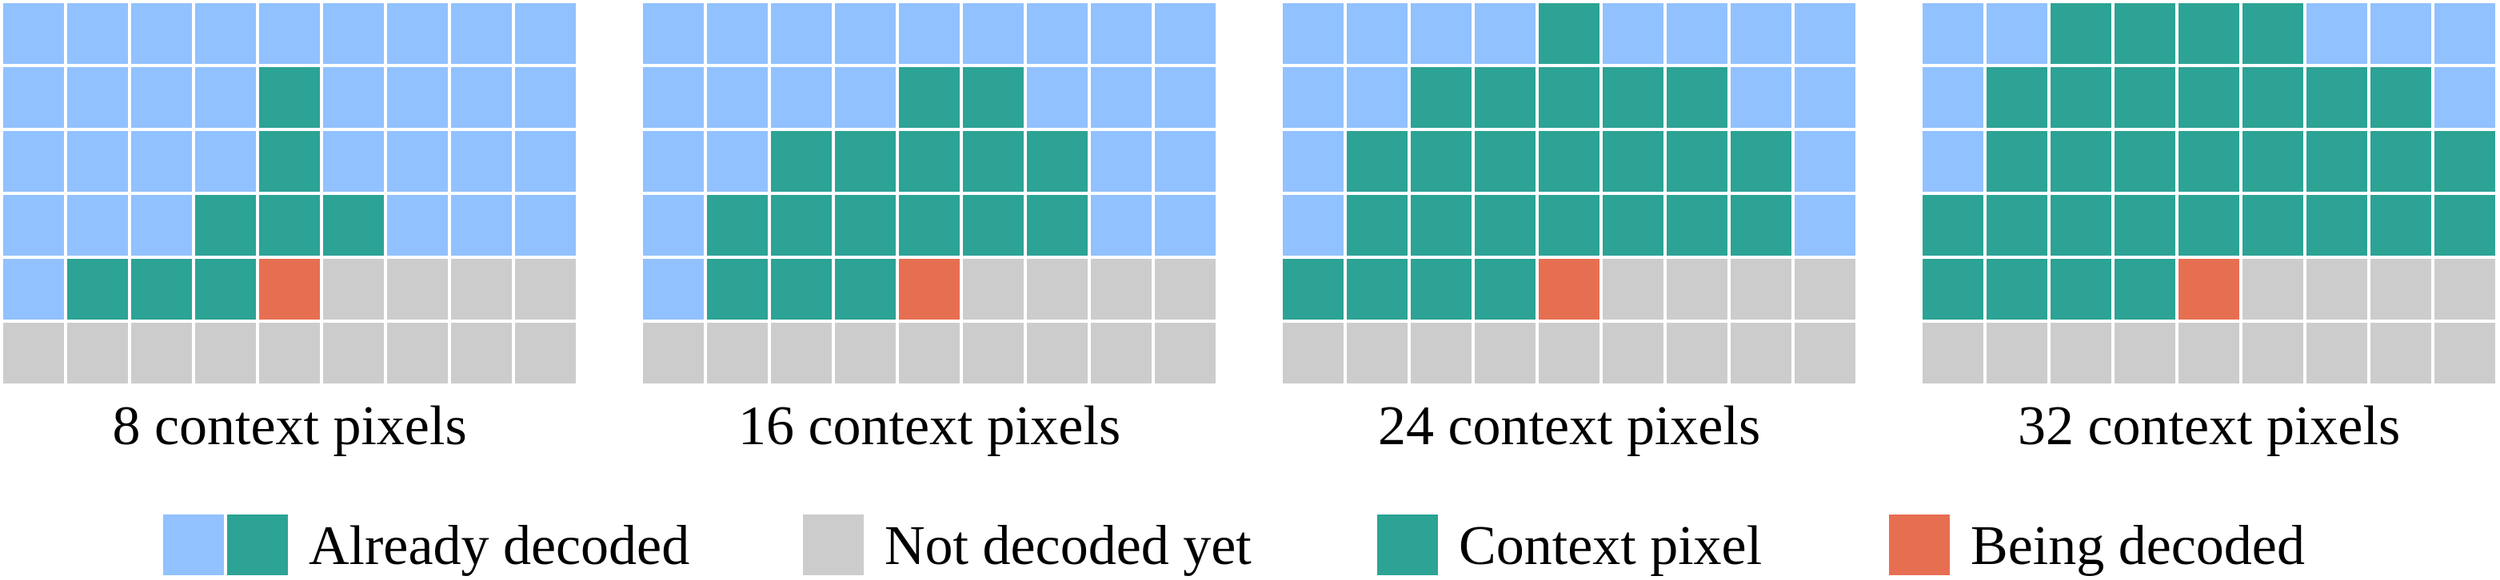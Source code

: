 <mxfile version="23.1.7" type="device">
  <diagram name="Page-1" id="UEZZuyesuc4-tGxujjOX">
    <mxGraphModel dx="1026" dy="686" grid="1" gridSize="10" guides="1" tooltips="1" connect="1" arrows="1" fold="1" page="1" pageScale="1" pageWidth="827" pageHeight="1169" math="1" shadow="0">
      <root>
        <mxCell id="0" />
        <mxCell id="1" parent="0" />
        <mxCell id="WittVWpWR6wsNWBmQSTq-1" value="" style="rounded=0;whiteSpace=wrap;html=1;fillColor=#91C1FF;strokeColor=#FFFFFF;strokeWidth=2;" parent="1" vertex="1">
          <mxGeometry x="360" y="280" width="40" height="40" as="geometry" />
        </mxCell>
        <mxCell id="WittVWpWR6wsNWBmQSTq-3" value="" style="rounded=0;whiteSpace=wrap;html=1;fillColor=#91C1FF;strokeColor=#FFFFFF;strokeWidth=2;" parent="1" vertex="1">
          <mxGeometry x="400" y="280" width="40" height="40" as="geometry" />
        </mxCell>
        <mxCell id="WittVWpWR6wsNWBmQSTq-4" value="" style="rounded=0;whiteSpace=wrap;html=1;fillColor=#91C1FF;strokeColor=#FFFFFF;strokeWidth=2;" parent="1" vertex="1">
          <mxGeometry x="440" y="280" width="40" height="40" as="geometry" />
        </mxCell>
        <mxCell id="WittVWpWR6wsNWBmQSTq-5" value="" style="rounded=0;whiteSpace=wrap;html=1;fillColor=#91C1FF;strokeColor=#FFFFFF;strokeWidth=2;" parent="1" vertex="1">
          <mxGeometry x="480" y="280" width="40" height="40" as="geometry" />
        </mxCell>
        <mxCell id="WittVWpWR6wsNWBmQSTq-6" value="" style="rounded=0;whiteSpace=wrap;html=1;fillColor=#91C1FF;strokeColor=#FFFFFF;strokeWidth=2;" parent="1" vertex="1">
          <mxGeometry x="520" y="280" width="40" height="40" as="geometry" />
        </mxCell>
        <mxCell id="WittVWpWR6wsNWBmQSTq-7" value="" style="rounded=0;whiteSpace=wrap;html=1;fillColor=#91C1FF;strokeColor=#FFFFFF;strokeWidth=2;" parent="1" vertex="1">
          <mxGeometry x="560" y="280" width="40" height="40" as="geometry" />
        </mxCell>
        <mxCell id="WittVWpWR6wsNWBmQSTq-8" value="" style="rounded=0;whiteSpace=wrap;html=1;fillColor=#91C1FF;strokeColor=#FFFFFF;strokeWidth=2;" parent="1" vertex="1">
          <mxGeometry x="600" y="280" width="40" height="40" as="geometry" />
        </mxCell>
        <mxCell id="WittVWpWR6wsNWBmQSTq-9" value="" style="rounded=0;whiteSpace=wrap;html=1;fillColor=#91C1FF;strokeColor=#FFFFFF;strokeWidth=2;" parent="1" vertex="1">
          <mxGeometry x="640" y="280" width="40" height="40" as="geometry" />
        </mxCell>
        <mxCell id="WittVWpWR6wsNWBmQSTq-10" value="" style="rounded=0;whiteSpace=wrap;html=1;fillColor=#91C1FF;strokeColor=#FFFFFF;strokeWidth=2;" parent="1" vertex="1">
          <mxGeometry x="680" y="280" width="40" height="40" as="geometry" />
        </mxCell>
        <mxCell id="WittVWpWR6wsNWBmQSTq-11" value="" style="rounded=0;whiteSpace=wrap;html=1;fillColor=#91C1FF;strokeColor=#FFFFFF;strokeWidth=2;" parent="1" vertex="1">
          <mxGeometry x="360" y="320" width="40" height="40" as="geometry" />
        </mxCell>
        <mxCell id="WittVWpWR6wsNWBmQSTq-12" value="" style="rounded=0;whiteSpace=wrap;html=1;fillColor=#91C1FF;strokeColor=#FFFFFF;strokeWidth=2;" parent="1" vertex="1">
          <mxGeometry x="400" y="320" width="40" height="40" as="geometry" />
        </mxCell>
        <mxCell id="WittVWpWR6wsNWBmQSTq-13" value="" style="rounded=0;whiteSpace=wrap;html=1;fillColor=#91C1FF;strokeColor=#FFFFFF;strokeWidth=2;" parent="1" vertex="1">
          <mxGeometry x="440" y="320" width="40" height="40" as="geometry" />
        </mxCell>
        <mxCell id="WittVWpWR6wsNWBmQSTq-14" value="" style="rounded=0;whiteSpace=wrap;html=1;fillColor=#91C1FF;strokeColor=#FFFFFF;strokeWidth=2;" parent="1" vertex="1">
          <mxGeometry x="480" y="320" width="40" height="40" as="geometry" />
        </mxCell>
        <mxCell id="WittVWpWR6wsNWBmQSTq-15" value="" style="rounded=0;whiteSpace=wrap;html=1;fillColor=#2CA395;strokeColor=#FFFFFF;strokeWidth=2;" parent="1" vertex="1">
          <mxGeometry x="520" y="320" width="40" height="40" as="geometry" />
        </mxCell>
        <mxCell id="WittVWpWR6wsNWBmQSTq-16" value="" style="rounded=0;whiteSpace=wrap;html=1;fillColor=#91C1FF;strokeColor=#FFFFFF;strokeWidth=2;" parent="1" vertex="1">
          <mxGeometry x="560" y="320" width="40" height="40" as="geometry" />
        </mxCell>
        <mxCell id="WittVWpWR6wsNWBmQSTq-17" value="" style="rounded=0;whiteSpace=wrap;html=1;fillColor=#91C1FF;strokeColor=#FFFFFF;strokeWidth=2;" parent="1" vertex="1">
          <mxGeometry x="600" y="320" width="40" height="40" as="geometry" />
        </mxCell>
        <mxCell id="WittVWpWR6wsNWBmQSTq-18" value="" style="rounded=0;whiteSpace=wrap;html=1;fillColor=#91C1FF;strokeColor=#FFFFFF;strokeWidth=2;" parent="1" vertex="1">
          <mxGeometry x="640" y="320" width="40" height="40" as="geometry" />
        </mxCell>
        <mxCell id="WittVWpWR6wsNWBmQSTq-19" value="" style="rounded=0;whiteSpace=wrap;html=1;fillColor=#91C1FF;strokeColor=#FFFFFF;strokeWidth=2;" parent="1" vertex="1">
          <mxGeometry x="680" y="320" width="40" height="40" as="geometry" />
        </mxCell>
        <mxCell id="WittVWpWR6wsNWBmQSTq-20" value="" style="rounded=0;whiteSpace=wrap;html=1;fillColor=#91C1FF;strokeColor=#FFFFFF;strokeWidth=2;" parent="1" vertex="1">
          <mxGeometry x="360" y="360" width="40" height="40" as="geometry" />
        </mxCell>
        <mxCell id="WittVWpWR6wsNWBmQSTq-21" value="" style="rounded=0;whiteSpace=wrap;html=1;fillColor=#91C1FF;strokeColor=#FFFFFF;strokeWidth=2;" parent="1" vertex="1">
          <mxGeometry x="400" y="360" width="40" height="40" as="geometry" />
        </mxCell>
        <mxCell id="WittVWpWR6wsNWBmQSTq-22" value="" style="rounded=0;whiteSpace=wrap;html=1;fillColor=#91C1FF;strokeColor=#FFFFFF;strokeWidth=2;" parent="1" vertex="1">
          <mxGeometry x="440" y="360" width="40" height="40" as="geometry" />
        </mxCell>
        <mxCell id="WittVWpWR6wsNWBmQSTq-23" value="" style="rounded=0;whiteSpace=wrap;html=1;fillColor=#91C1FF;strokeColor=#FFFFFF;strokeWidth=2;" parent="1" vertex="1">
          <mxGeometry x="480" y="360" width="40" height="40" as="geometry" />
        </mxCell>
        <mxCell id="WittVWpWR6wsNWBmQSTq-24" value="" style="rounded=0;whiteSpace=wrap;html=1;fillColor=#2CA395;strokeColor=#FFFFFF;strokeWidth=2;" parent="1" vertex="1">
          <mxGeometry x="520" y="360" width="40" height="40" as="geometry" />
        </mxCell>
        <mxCell id="WittVWpWR6wsNWBmQSTq-25" value="" style="rounded=0;whiteSpace=wrap;html=1;fillColor=#91C1FF;strokeColor=#FFFFFF;strokeWidth=2;" parent="1" vertex="1">
          <mxGeometry x="560" y="360" width="40" height="40" as="geometry" />
        </mxCell>
        <mxCell id="WittVWpWR6wsNWBmQSTq-26" value="" style="rounded=0;whiteSpace=wrap;html=1;fillColor=#91C1FF;strokeColor=#FFFFFF;strokeWidth=2;" parent="1" vertex="1">
          <mxGeometry x="600" y="360" width="40" height="40" as="geometry" />
        </mxCell>
        <mxCell id="WittVWpWR6wsNWBmQSTq-27" value="" style="rounded=0;whiteSpace=wrap;html=1;fillColor=#91C1FF;strokeColor=#FFFFFF;strokeWidth=2;" parent="1" vertex="1">
          <mxGeometry x="640" y="360" width="40" height="40" as="geometry" />
        </mxCell>
        <mxCell id="WittVWpWR6wsNWBmQSTq-28" value="" style="rounded=0;whiteSpace=wrap;html=1;fillColor=#91C1FF;strokeColor=#FFFFFF;strokeWidth=2;" parent="1" vertex="1">
          <mxGeometry x="680" y="360" width="40" height="40" as="geometry" />
        </mxCell>
        <mxCell id="WittVWpWR6wsNWBmQSTq-29" value="" style="rounded=0;whiteSpace=wrap;html=1;fillColor=#91C1FF;strokeColor=#FFFFFF;strokeWidth=2;" parent="1" vertex="1">
          <mxGeometry x="360" y="400" width="40" height="40" as="geometry" />
        </mxCell>
        <mxCell id="WittVWpWR6wsNWBmQSTq-30" value="" style="rounded=0;whiteSpace=wrap;html=1;fillColor=#91C1FF;strokeColor=#FFFFFF;strokeWidth=2;" parent="1" vertex="1">
          <mxGeometry x="400" y="400" width="40" height="40" as="geometry" />
        </mxCell>
        <mxCell id="WittVWpWR6wsNWBmQSTq-31" value="" style="rounded=0;whiteSpace=wrap;html=1;fillColor=#91C1FF;strokeColor=#FFFFFF;strokeWidth=2;" parent="1" vertex="1">
          <mxGeometry x="440" y="400" width="40" height="40" as="geometry" />
        </mxCell>
        <mxCell id="WittVWpWR6wsNWBmQSTq-32" value="" style="rounded=0;whiteSpace=wrap;html=1;fillColor=#2CA395;strokeColor=#FFFFFF;strokeWidth=2;" parent="1" vertex="1">
          <mxGeometry x="480" y="400" width="40" height="40" as="geometry" />
        </mxCell>
        <mxCell id="WittVWpWR6wsNWBmQSTq-33" value="" style="rounded=0;whiteSpace=wrap;html=1;fillColor=#2CA395;strokeColor=#FFFFFF;strokeWidth=2;" parent="1" vertex="1">
          <mxGeometry x="520" y="400" width="40" height="40" as="geometry" />
        </mxCell>
        <mxCell id="WittVWpWR6wsNWBmQSTq-34" value="" style="rounded=0;whiteSpace=wrap;html=1;fillColor=#2CA395;strokeColor=#FFFFFF;strokeWidth=2;" parent="1" vertex="1">
          <mxGeometry x="560" y="400" width="40" height="40" as="geometry" />
        </mxCell>
        <mxCell id="WittVWpWR6wsNWBmQSTq-35" value="" style="rounded=0;whiteSpace=wrap;html=1;fillColor=#91C1FF;strokeColor=#FFFFFF;strokeWidth=2;" parent="1" vertex="1">
          <mxGeometry x="600" y="400" width="40" height="40" as="geometry" />
        </mxCell>
        <mxCell id="WittVWpWR6wsNWBmQSTq-36" value="" style="rounded=0;whiteSpace=wrap;html=1;fillColor=#91C1FF;strokeColor=#FFFFFF;strokeWidth=2;" parent="1" vertex="1">
          <mxGeometry x="640" y="400" width="40" height="40" as="geometry" />
        </mxCell>
        <mxCell id="WittVWpWR6wsNWBmQSTq-37" value="" style="rounded=0;whiteSpace=wrap;html=1;fillColor=#91C1FF;strokeColor=#FFFFFF;strokeWidth=2;" parent="1" vertex="1">
          <mxGeometry x="680" y="400" width="40" height="40" as="geometry" />
        </mxCell>
        <mxCell id="WittVWpWR6wsNWBmQSTq-38" value="" style="rounded=0;whiteSpace=wrap;html=1;fillColor=#91C1FF;strokeColor=#FFFFFF;strokeWidth=2;" parent="1" vertex="1">
          <mxGeometry x="360" y="440" width="40" height="40" as="geometry" />
        </mxCell>
        <mxCell id="WittVWpWR6wsNWBmQSTq-39" value="" style="rounded=0;whiteSpace=wrap;html=1;fillColor=#2CA395;strokeColor=#FFFFFF;strokeWidth=2;" parent="1" vertex="1">
          <mxGeometry x="400" y="440" width="40" height="40" as="geometry" />
        </mxCell>
        <mxCell id="WittVWpWR6wsNWBmQSTq-40" value="" style="rounded=0;whiteSpace=wrap;html=1;fillColor=#2CA395;strokeColor=#FFFFFF;strokeWidth=2;" parent="1" vertex="1">
          <mxGeometry x="440" y="440" width="40" height="40" as="geometry" />
        </mxCell>
        <mxCell id="WittVWpWR6wsNWBmQSTq-41" value="" style="rounded=0;whiteSpace=wrap;html=1;fillColor=#2CA395;strokeColor=#FFFFFF;strokeWidth=2;" parent="1" vertex="1">
          <mxGeometry x="480" y="440" width="40" height="40" as="geometry" />
        </mxCell>
        <mxCell id="WittVWpWR6wsNWBmQSTq-42" value="" style="rounded=0;whiteSpace=wrap;html=1;fillColor=#E76F51;strokeColor=#FFFFFF;strokeWidth=2;" parent="1" vertex="1">
          <mxGeometry x="520" y="440" width="40" height="40" as="geometry" />
        </mxCell>
        <mxCell id="WittVWpWR6wsNWBmQSTq-43" value="" style="rounded=0;whiteSpace=wrap;html=1;fillColor=#CCCCCC;strokeColor=#FFFFFF;strokeWidth=2;" parent="1" vertex="1">
          <mxGeometry x="560" y="440" width="40" height="40" as="geometry" />
        </mxCell>
        <mxCell id="WittVWpWR6wsNWBmQSTq-44" value="" style="rounded=0;whiteSpace=wrap;html=1;fillColor=#CCCCCC;strokeColor=#FFFFFF;strokeWidth=2;" parent="1" vertex="1">
          <mxGeometry x="600" y="440" width="40" height="40" as="geometry" />
        </mxCell>
        <mxCell id="WittVWpWR6wsNWBmQSTq-45" value="" style="rounded=0;whiteSpace=wrap;html=1;fillColor=#CCCCCC;strokeColor=#FFFFFF;strokeWidth=2;" parent="1" vertex="1">
          <mxGeometry x="640" y="440" width="40" height="40" as="geometry" />
        </mxCell>
        <mxCell id="WittVWpWR6wsNWBmQSTq-46" value="" style="rounded=0;whiteSpace=wrap;html=1;fillColor=#CCCCCC;strokeColor=#FFFFFF;strokeWidth=2;" parent="1" vertex="1">
          <mxGeometry x="680" y="440" width="40" height="40" as="geometry" />
        </mxCell>
        <mxCell id="WittVWpWR6wsNWBmQSTq-47" value="" style="rounded=0;whiteSpace=wrap;html=1;fillColor=#CCCCCC;strokeColor=#FFFFFF;strokeWidth=2;" parent="1" vertex="1">
          <mxGeometry x="360" y="480" width="40" height="40" as="geometry" />
        </mxCell>
        <mxCell id="WittVWpWR6wsNWBmQSTq-48" value="" style="rounded=0;whiteSpace=wrap;html=1;fillColor=#CCCCCC;strokeColor=#FFFFFF;strokeWidth=2;" parent="1" vertex="1">
          <mxGeometry x="400" y="480" width="40" height="40" as="geometry" />
        </mxCell>
        <mxCell id="WittVWpWR6wsNWBmQSTq-49" value="" style="rounded=0;whiteSpace=wrap;html=1;fillColor=#CCCCCC;strokeColor=#FFFFFF;strokeWidth=2;" parent="1" vertex="1">
          <mxGeometry x="440" y="480" width="40" height="40" as="geometry" />
        </mxCell>
        <mxCell id="WittVWpWR6wsNWBmQSTq-50" value="" style="rounded=0;whiteSpace=wrap;html=1;fillColor=#CCCCCC;strokeColor=#FFFFFF;strokeWidth=2;" parent="1" vertex="1">
          <mxGeometry x="480" y="480" width="40" height="40" as="geometry" />
        </mxCell>
        <mxCell id="WittVWpWR6wsNWBmQSTq-51" value="" style="rounded=0;whiteSpace=wrap;html=1;fillColor=#CCCCCC;strokeColor=#FFFFFF;strokeWidth=2;" parent="1" vertex="1">
          <mxGeometry x="520" y="480" width="40" height="40" as="geometry" />
        </mxCell>
        <mxCell id="WittVWpWR6wsNWBmQSTq-52" value="" style="rounded=0;whiteSpace=wrap;html=1;fillColor=#CCCCCC;strokeColor=#FFFFFF;strokeWidth=2;" parent="1" vertex="1">
          <mxGeometry x="560" y="480" width="40" height="40" as="geometry" />
        </mxCell>
        <mxCell id="WittVWpWR6wsNWBmQSTq-53" value="" style="rounded=0;whiteSpace=wrap;html=1;fillColor=#CCCCCC;strokeColor=#FFFFFF;strokeWidth=2;" parent="1" vertex="1">
          <mxGeometry x="600" y="480" width="40" height="40" as="geometry" />
        </mxCell>
        <mxCell id="WittVWpWR6wsNWBmQSTq-54" value="" style="rounded=0;whiteSpace=wrap;html=1;fillColor=#CCCCCC;strokeColor=#FFFFFF;strokeWidth=2;" parent="1" vertex="1">
          <mxGeometry x="640" y="480" width="40" height="40" as="geometry" />
        </mxCell>
        <mxCell id="WittVWpWR6wsNWBmQSTq-55" value="" style="rounded=0;whiteSpace=wrap;html=1;fillColor=#CCCCCC;strokeColor=#FFFFFF;strokeWidth=2;" parent="1" vertex="1">
          <mxGeometry x="680" y="480" width="40" height="40" as="geometry" />
        </mxCell>
        <mxCell id="WittVWpWR6wsNWBmQSTq-83" value="" style="rounded=0;whiteSpace=wrap;html=1;fillColor=#91C1FF;strokeColor=#FFFFFF;strokeWidth=2;" parent="1" vertex="1">
          <mxGeometry x="760" y="280" width="40" height="40" as="geometry" />
        </mxCell>
        <mxCell id="WittVWpWR6wsNWBmQSTq-84" value="" style="rounded=0;whiteSpace=wrap;html=1;fillColor=#91C1FF;strokeColor=#FFFFFF;strokeWidth=2;" parent="1" vertex="1">
          <mxGeometry x="800" y="280" width="40" height="40" as="geometry" />
        </mxCell>
        <mxCell id="WittVWpWR6wsNWBmQSTq-85" value="" style="rounded=0;whiteSpace=wrap;html=1;fillColor=#91C1FF;strokeColor=#FFFFFF;strokeWidth=2;" parent="1" vertex="1">
          <mxGeometry x="840" y="280" width="40" height="40" as="geometry" />
        </mxCell>
        <mxCell id="WittVWpWR6wsNWBmQSTq-86" value="" style="rounded=0;whiteSpace=wrap;html=1;fillColor=#91C1FF;strokeColor=#FFFFFF;strokeWidth=2;" parent="1" vertex="1">
          <mxGeometry x="880" y="280" width="40" height="40" as="geometry" />
        </mxCell>
        <mxCell id="WittVWpWR6wsNWBmQSTq-87" value="" style="rounded=0;whiteSpace=wrap;html=1;fillColor=#91C1FF;strokeColor=#FFFFFF;strokeWidth=2;" parent="1" vertex="1">
          <mxGeometry x="920" y="280" width="40" height="40" as="geometry" />
        </mxCell>
        <mxCell id="WittVWpWR6wsNWBmQSTq-88" value="" style="rounded=0;whiteSpace=wrap;html=1;fillColor=#91C1FF;strokeColor=#FFFFFF;strokeWidth=2;" parent="1" vertex="1">
          <mxGeometry x="960" y="280" width="40" height="40" as="geometry" />
        </mxCell>
        <mxCell id="WittVWpWR6wsNWBmQSTq-89" value="" style="rounded=0;whiteSpace=wrap;html=1;fillColor=#91C1FF;strokeColor=#FFFFFF;strokeWidth=2;" parent="1" vertex="1">
          <mxGeometry x="1000" y="280" width="40" height="40" as="geometry" />
        </mxCell>
        <mxCell id="WittVWpWR6wsNWBmQSTq-90" value="" style="rounded=0;whiteSpace=wrap;html=1;fillColor=#91C1FF;strokeColor=#FFFFFF;strokeWidth=2;" parent="1" vertex="1">
          <mxGeometry x="1040" y="280" width="40" height="40" as="geometry" />
        </mxCell>
        <mxCell id="WittVWpWR6wsNWBmQSTq-91" value="" style="rounded=0;whiteSpace=wrap;html=1;fillColor=#91C1FF;strokeColor=#FFFFFF;strokeWidth=2;" parent="1" vertex="1">
          <mxGeometry x="1080" y="280" width="40" height="40" as="geometry" />
        </mxCell>
        <mxCell id="WittVWpWR6wsNWBmQSTq-92" value="" style="rounded=0;whiteSpace=wrap;html=1;fillColor=#91C1FF;strokeColor=#FFFFFF;strokeWidth=2;" parent="1" vertex="1">
          <mxGeometry x="760" y="320" width="40" height="40" as="geometry" />
        </mxCell>
        <mxCell id="WittVWpWR6wsNWBmQSTq-93" value="" style="rounded=0;whiteSpace=wrap;html=1;fillColor=#91C1FF;strokeColor=#FFFFFF;strokeWidth=2;" parent="1" vertex="1">
          <mxGeometry x="800" y="320" width="40" height="40" as="geometry" />
        </mxCell>
        <mxCell id="WittVWpWR6wsNWBmQSTq-94" value="" style="rounded=0;whiteSpace=wrap;html=1;fillColor=#91C1FF;strokeColor=#FFFFFF;strokeWidth=2;" parent="1" vertex="1">
          <mxGeometry x="840" y="320" width="40" height="40" as="geometry" />
        </mxCell>
        <mxCell id="WittVWpWR6wsNWBmQSTq-95" value="" style="rounded=0;whiteSpace=wrap;html=1;fillColor=#91C1FF;strokeColor=#FFFFFF;strokeWidth=2;" parent="1" vertex="1">
          <mxGeometry x="880" y="320" width="40" height="40" as="geometry" />
        </mxCell>
        <mxCell id="WittVWpWR6wsNWBmQSTq-96" value="" style="rounded=0;whiteSpace=wrap;html=1;fillColor=#2CA395;strokeColor=#FFFFFF;strokeWidth=2;" parent="1" vertex="1">
          <mxGeometry x="920" y="320" width="40" height="40" as="geometry" />
        </mxCell>
        <mxCell id="WittVWpWR6wsNWBmQSTq-97" value="" style="rounded=0;whiteSpace=wrap;html=1;fillColor=#2CA395;strokeColor=#FFFFFF;strokeWidth=2;" parent="1" vertex="1">
          <mxGeometry x="960" y="320" width="40" height="40" as="geometry" />
        </mxCell>
        <mxCell id="WittVWpWR6wsNWBmQSTq-98" value="" style="rounded=0;whiteSpace=wrap;html=1;fillColor=#91C1FF;strokeColor=#FFFFFF;strokeWidth=2;" parent="1" vertex="1">
          <mxGeometry x="1000" y="320" width="40" height="40" as="geometry" />
        </mxCell>
        <mxCell id="WittVWpWR6wsNWBmQSTq-99" value="" style="rounded=0;whiteSpace=wrap;html=1;fillColor=#91C1FF;strokeColor=#FFFFFF;strokeWidth=2;" parent="1" vertex="1">
          <mxGeometry x="1040" y="320" width="40" height="40" as="geometry" />
        </mxCell>
        <mxCell id="WittVWpWR6wsNWBmQSTq-100" value="" style="rounded=0;whiteSpace=wrap;html=1;fillColor=#91C1FF;strokeColor=#FFFFFF;strokeWidth=2;" parent="1" vertex="1">
          <mxGeometry x="1080" y="320" width="40" height="40" as="geometry" />
        </mxCell>
        <mxCell id="WittVWpWR6wsNWBmQSTq-101" value="" style="rounded=0;whiteSpace=wrap;html=1;fillColor=#91C1FF;strokeColor=#FFFFFF;strokeWidth=2;" parent="1" vertex="1">
          <mxGeometry x="760" y="360" width="40" height="40" as="geometry" />
        </mxCell>
        <mxCell id="WittVWpWR6wsNWBmQSTq-102" value="" style="rounded=0;whiteSpace=wrap;html=1;fillColor=#91C1FF;strokeColor=#FFFFFF;strokeWidth=2;" parent="1" vertex="1">
          <mxGeometry x="800" y="360" width="40" height="40" as="geometry" />
        </mxCell>
        <mxCell id="WittVWpWR6wsNWBmQSTq-103" value="" style="rounded=0;whiteSpace=wrap;html=1;fillColor=#2CA395;strokeColor=#FFFFFF;strokeWidth=2;" parent="1" vertex="1">
          <mxGeometry x="840" y="360" width="40" height="40" as="geometry" />
        </mxCell>
        <mxCell id="WittVWpWR6wsNWBmQSTq-104" value="" style="rounded=0;whiteSpace=wrap;html=1;fillColor=#2CA395;strokeColor=#FFFFFF;strokeWidth=2;" parent="1" vertex="1">
          <mxGeometry x="880" y="360" width="40" height="40" as="geometry" />
        </mxCell>
        <mxCell id="WittVWpWR6wsNWBmQSTq-105" value="" style="rounded=0;whiteSpace=wrap;html=1;fillColor=#2CA395;strokeColor=#FFFFFF;strokeWidth=2;" parent="1" vertex="1">
          <mxGeometry x="920" y="360" width="40" height="40" as="geometry" />
        </mxCell>
        <mxCell id="WittVWpWR6wsNWBmQSTq-106" value="" style="rounded=0;whiteSpace=wrap;html=1;fillColor=#2CA395;strokeColor=#FFFFFF;strokeWidth=2;" parent="1" vertex="1">
          <mxGeometry x="960" y="360" width="40" height="40" as="geometry" />
        </mxCell>
        <mxCell id="WittVWpWR6wsNWBmQSTq-107" value="" style="rounded=0;whiteSpace=wrap;html=1;fillColor=#2CA395;strokeColor=#FFFFFF;strokeWidth=2;" parent="1" vertex="1">
          <mxGeometry x="1000" y="360" width="40" height="40" as="geometry" />
        </mxCell>
        <mxCell id="WittVWpWR6wsNWBmQSTq-108" value="" style="rounded=0;whiteSpace=wrap;html=1;fillColor=#91C1FF;strokeColor=#FFFFFF;strokeWidth=2;" parent="1" vertex="1">
          <mxGeometry x="1040" y="360" width="40" height="40" as="geometry" />
        </mxCell>
        <mxCell id="WittVWpWR6wsNWBmQSTq-109" value="" style="rounded=0;whiteSpace=wrap;html=1;fillColor=#91C1FF;strokeColor=#FFFFFF;strokeWidth=2;" parent="1" vertex="1">
          <mxGeometry x="1080" y="360" width="40" height="40" as="geometry" />
        </mxCell>
        <mxCell id="WittVWpWR6wsNWBmQSTq-110" value="" style="rounded=0;whiteSpace=wrap;html=1;fillColor=#91C1FF;strokeColor=#FFFFFF;strokeWidth=2;" parent="1" vertex="1">
          <mxGeometry x="760" y="400" width="40" height="40" as="geometry" />
        </mxCell>
        <mxCell id="WittVWpWR6wsNWBmQSTq-111" value="" style="rounded=0;whiteSpace=wrap;html=1;fillColor=#2CA395;strokeColor=#FFFFFF;strokeWidth=2;" parent="1" vertex="1">
          <mxGeometry x="800" y="400" width="40" height="40" as="geometry" />
        </mxCell>
        <mxCell id="WittVWpWR6wsNWBmQSTq-112" value="" style="rounded=0;whiteSpace=wrap;html=1;fillColor=#2CA395;strokeColor=#FFFFFF;strokeWidth=2;" parent="1" vertex="1">
          <mxGeometry x="840" y="400" width="40" height="40" as="geometry" />
        </mxCell>
        <mxCell id="WittVWpWR6wsNWBmQSTq-113" value="" style="rounded=0;whiteSpace=wrap;html=1;fillColor=#2CA395;strokeColor=#FFFFFF;strokeWidth=2;" parent="1" vertex="1">
          <mxGeometry x="880" y="400" width="40" height="40" as="geometry" />
        </mxCell>
        <mxCell id="WittVWpWR6wsNWBmQSTq-114" value="" style="rounded=0;whiteSpace=wrap;html=1;fillColor=#2CA395;strokeColor=#FFFFFF;strokeWidth=2;" parent="1" vertex="1">
          <mxGeometry x="920" y="400" width="40" height="40" as="geometry" />
        </mxCell>
        <mxCell id="WittVWpWR6wsNWBmQSTq-115" value="" style="rounded=0;whiteSpace=wrap;html=1;fillColor=#2CA395;strokeColor=#FFFFFF;strokeWidth=2;" parent="1" vertex="1">
          <mxGeometry x="960" y="400" width="40" height="40" as="geometry" />
        </mxCell>
        <mxCell id="WittVWpWR6wsNWBmQSTq-116" value="" style="rounded=0;whiteSpace=wrap;html=1;fillColor=#2CA395;strokeColor=#FFFFFF;strokeWidth=2;" parent="1" vertex="1">
          <mxGeometry x="1000" y="400" width="40" height="40" as="geometry" />
        </mxCell>
        <mxCell id="WittVWpWR6wsNWBmQSTq-117" value="" style="rounded=0;whiteSpace=wrap;html=1;fillColor=#91C1FF;strokeColor=#FFFFFF;strokeWidth=2;" parent="1" vertex="1">
          <mxGeometry x="1040" y="400" width="40" height="40" as="geometry" />
        </mxCell>
        <mxCell id="WittVWpWR6wsNWBmQSTq-118" value="" style="rounded=0;whiteSpace=wrap;html=1;fillColor=#91C1FF;strokeColor=#FFFFFF;strokeWidth=2;" parent="1" vertex="1">
          <mxGeometry x="1080" y="400" width="40" height="40" as="geometry" />
        </mxCell>
        <mxCell id="WittVWpWR6wsNWBmQSTq-119" value="" style="rounded=0;whiteSpace=wrap;html=1;fillColor=#91C1FF;strokeColor=#FFFFFF;strokeWidth=2;" parent="1" vertex="1">
          <mxGeometry x="760" y="440" width="40" height="40" as="geometry" />
        </mxCell>
        <mxCell id="WittVWpWR6wsNWBmQSTq-120" value="" style="rounded=0;whiteSpace=wrap;html=1;fillColor=#2CA395;strokeColor=#FFFFFF;strokeWidth=2;" parent="1" vertex="1">
          <mxGeometry x="800" y="440" width="40" height="40" as="geometry" />
        </mxCell>
        <mxCell id="WittVWpWR6wsNWBmQSTq-121" value="" style="rounded=0;whiteSpace=wrap;html=1;fillColor=#2CA395;strokeColor=#FFFFFF;strokeWidth=2;" parent="1" vertex="1">
          <mxGeometry x="840" y="440" width="40" height="40" as="geometry" />
        </mxCell>
        <mxCell id="WittVWpWR6wsNWBmQSTq-122" value="" style="rounded=0;whiteSpace=wrap;html=1;fillColor=#2CA395;strokeColor=#FFFFFF;strokeWidth=2;" parent="1" vertex="1">
          <mxGeometry x="880" y="440" width="40" height="40" as="geometry" />
        </mxCell>
        <mxCell id="WittVWpWR6wsNWBmQSTq-123" value="" style="rounded=0;whiteSpace=wrap;html=1;fillColor=#E76F51;strokeColor=#FFFFFF;strokeWidth=2;" parent="1" vertex="1">
          <mxGeometry x="920" y="440" width="40" height="40" as="geometry" />
        </mxCell>
        <mxCell id="WittVWpWR6wsNWBmQSTq-124" value="" style="rounded=0;whiteSpace=wrap;html=1;fillColor=#CCCCCC;strokeColor=#FFFFFF;strokeWidth=2;" parent="1" vertex="1">
          <mxGeometry x="960" y="440" width="40" height="40" as="geometry" />
        </mxCell>
        <mxCell id="WittVWpWR6wsNWBmQSTq-125" value="" style="rounded=0;whiteSpace=wrap;html=1;fillColor=#CCCCCC;strokeColor=#FFFFFF;strokeWidth=2;" parent="1" vertex="1">
          <mxGeometry x="1000" y="440" width="40" height="40" as="geometry" />
        </mxCell>
        <mxCell id="WittVWpWR6wsNWBmQSTq-126" value="" style="rounded=0;whiteSpace=wrap;html=1;fillColor=#CCCCCC;strokeColor=#FFFFFF;strokeWidth=2;" parent="1" vertex="1">
          <mxGeometry x="1040" y="440" width="40" height="40" as="geometry" />
        </mxCell>
        <mxCell id="WittVWpWR6wsNWBmQSTq-127" value="" style="rounded=0;whiteSpace=wrap;html=1;fillColor=#CCCCCC;strokeColor=#FFFFFF;strokeWidth=2;" parent="1" vertex="1">
          <mxGeometry x="1080" y="440" width="40" height="40" as="geometry" />
        </mxCell>
        <mxCell id="WittVWpWR6wsNWBmQSTq-128" value="" style="rounded=0;whiteSpace=wrap;html=1;fillColor=#CCCCCC;strokeColor=#FFFFFF;strokeWidth=2;" parent="1" vertex="1">
          <mxGeometry x="760" y="480" width="40" height="40" as="geometry" />
        </mxCell>
        <mxCell id="WittVWpWR6wsNWBmQSTq-129" value="" style="rounded=0;whiteSpace=wrap;html=1;fillColor=#CCCCCC;strokeColor=#FFFFFF;strokeWidth=2;" parent="1" vertex="1">
          <mxGeometry x="800" y="480" width="40" height="40" as="geometry" />
        </mxCell>
        <mxCell id="WittVWpWR6wsNWBmQSTq-130" value="" style="rounded=0;whiteSpace=wrap;html=1;fillColor=#CCCCCC;strokeColor=#FFFFFF;strokeWidth=2;" parent="1" vertex="1">
          <mxGeometry x="840" y="480" width="40" height="40" as="geometry" />
        </mxCell>
        <mxCell id="WittVWpWR6wsNWBmQSTq-131" value="" style="rounded=0;whiteSpace=wrap;html=1;fillColor=#CCCCCC;strokeColor=#FFFFFF;strokeWidth=2;" parent="1" vertex="1">
          <mxGeometry x="880" y="480" width="40" height="40" as="geometry" />
        </mxCell>
        <mxCell id="WittVWpWR6wsNWBmQSTq-132" value="" style="rounded=0;whiteSpace=wrap;html=1;fillColor=#CCCCCC;strokeColor=#FFFFFF;strokeWidth=2;" parent="1" vertex="1">
          <mxGeometry x="920" y="480" width="40" height="40" as="geometry" />
        </mxCell>
        <mxCell id="WittVWpWR6wsNWBmQSTq-133" value="" style="rounded=0;whiteSpace=wrap;html=1;fillColor=#CCCCCC;strokeColor=#FFFFFF;strokeWidth=2;" parent="1" vertex="1">
          <mxGeometry x="960" y="480" width="40" height="40" as="geometry" />
        </mxCell>
        <mxCell id="WittVWpWR6wsNWBmQSTq-134" value="" style="rounded=0;whiteSpace=wrap;html=1;fillColor=#CCCCCC;strokeColor=#FFFFFF;strokeWidth=2;" parent="1" vertex="1">
          <mxGeometry x="1000" y="480" width="40" height="40" as="geometry" />
        </mxCell>
        <mxCell id="WittVWpWR6wsNWBmQSTq-135" value="" style="rounded=0;whiteSpace=wrap;html=1;fillColor=#CCCCCC;strokeColor=#FFFFFF;strokeWidth=2;" parent="1" vertex="1">
          <mxGeometry x="1040" y="480" width="40" height="40" as="geometry" />
        </mxCell>
        <mxCell id="WittVWpWR6wsNWBmQSTq-136" value="" style="rounded=0;whiteSpace=wrap;html=1;fillColor=#CCCCCC;strokeColor=#FFFFFF;strokeWidth=2;" parent="1" vertex="1">
          <mxGeometry x="1080" y="480" width="40" height="40" as="geometry" />
        </mxCell>
        <mxCell id="WittVWpWR6wsNWBmQSTq-137" value="" style="rounded=0;whiteSpace=wrap;html=1;fillColor=#91C1FF;strokeColor=#FFFFFF;strokeWidth=2;" parent="1" vertex="1">
          <mxGeometry x="1160" y="280" width="40" height="40" as="geometry" />
        </mxCell>
        <mxCell id="WittVWpWR6wsNWBmQSTq-138" value="" style="rounded=0;whiteSpace=wrap;html=1;fillColor=#91C1FF;strokeColor=#FFFFFF;strokeWidth=2;" parent="1" vertex="1">
          <mxGeometry x="1200" y="280" width="40" height="40" as="geometry" />
        </mxCell>
        <mxCell id="WittVWpWR6wsNWBmQSTq-139" value="" style="rounded=0;whiteSpace=wrap;html=1;fillColor=#91C1FF;strokeColor=#FFFFFF;strokeWidth=2;" parent="1" vertex="1">
          <mxGeometry x="1240" y="280" width="40" height="40" as="geometry" />
        </mxCell>
        <mxCell id="WittVWpWR6wsNWBmQSTq-140" value="" style="rounded=0;whiteSpace=wrap;html=1;fillColor=#91C1FF;strokeColor=#FFFFFF;strokeWidth=2;" parent="1" vertex="1">
          <mxGeometry x="1280" y="280" width="40" height="40" as="geometry" />
        </mxCell>
        <mxCell id="WittVWpWR6wsNWBmQSTq-141" value="" style="rounded=0;whiteSpace=wrap;html=1;fillColor=#2CA395;strokeColor=#FFFFFF;strokeWidth=2;" parent="1" vertex="1">
          <mxGeometry x="1320" y="280" width="40" height="40" as="geometry" />
        </mxCell>
        <mxCell id="WittVWpWR6wsNWBmQSTq-142" value="" style="rounded=0;whiteSpace=wrap;html=1;fillColor=#91C1FF;strokeColor=#FFFFFF;strokeWidth=2;" parent="1" vertex="1">
          <mxGeometry x="1360" y="280" width="40" height="40" as="geometry" />
        </mxCell>
        <mxCell id="WittVWpWR6wsNWBmQSTq-143" value="" style="rounded=0;whiteSpace=wrap;html=1;fillColor=#91C1FF;strokeColor=#FFFFFF;strokeWidth=2;" parent="1" vertex="1">
          <mxGeometry x="1400" y="280" width="40" height="40" as="geometry" />
        </mxCell>
        <mxCell id="WittVWpWR6wsNWBmQSTq-144" value="" style="rounded=0;whiteSpace=wrap;html=1;fillColor=#91C1FF;strokeColor=#FFFFFF;strokeWidth=2;" parent="1" vertex="1">
          <mxGeometry x="1440" y="280" width="40" height="40" as="geometry" />
        </mxCell>
        <mxCell id="WittVWpWR6wsNWBmQSTq-145" value="" style="rounded=0;whiteSpace=wrap;html=1;fillColor=#91C1FF;strokeColor=#FFFFFF;strokeWidth=2;" parent="1" vertex="1">
          <mxGeometry x="1480" y="280" width="40" height="40" as="geometry" />
        </mxCell>
        <mxCell id="WittVWpWR6wsNWBmQSTq-146" value="" style="rounded=0;whiteSpace=wrap;html=1;fillColor=#91C1FF;strokeColor=#FFFFFF;strokeWidth=2;" parent="1" vertex="1">
          <mxGeometry x="1160" y="320" width="40" height="40" as="geometry" />
        </mxCell>
        <mxCell id="WittVWpWR6wsNWBmQSTq-147" value="" style="rounded=0;whiteSpace=wrap;html=1;fillColor=#91C1FF;strokeColor=#FFFFFF;strokeWidth=2;" parent="1" vertex="1">
          <mxGeometry x="1200" y="320" width="40" height="40" as="geometry" />
        </mxCell>
        <mxCell id="WittVWpWR6wsNWBmQSTq-148" value="" style="rounded=0;whiteSpace=wrap;html=1;fillColor=#2CA395;strokeColor=#FFFFFF;strokeWidth=2;" parent="1" vertex="1">
          <mxGeometry x="1240" y="320" width="40" height="40" as="geometry" />
        </mxCell>
        <mxCell id="WittVWpWR6wsNWBmQSTq-149" value="" style="rounded=0;whiteSpace=wrap;html=1;fillColor=#2CA395;strokeColor=#FFFFFF;strokeWidth=2;" parent="1" vertex="1">
          <mxGeometry x="1280" y="320" width="40" height="40" as="geometry" />
        </mxCell>
        <mxCell id="WittVWpWR6wsNWBmQSTq-150" value="" style="rounded=0;whiteSpace=wrap;html=1;fillColor=#2CA395;strokeColor=#FFFFFF;strokeWidth=2;" parent="1" vertex="1">
          <mxGeometry x="1320" y="320" width="40" height="40" as="geometry" />
        </mxCell>
        <mxCell id="WittVWpWR6wsNWBmQSTq-151" value="" style="rounded=0;whiteSpace=wrap;html=1;fillColor=#2CA395;strokeColor=#FFFFFF;strokeWidth=2;" parent="1" vertex="1">
          <mxGeometry x="1360" y="320" width="40" height="40" as="geometry" />
        </mxCell>
        <mxCell id="WittVWpWR6wsNWBmQSTq-152" value="" style="rounded=0;whiteSpace=wrap;html=1;fillColor=#2CA395;strokeColor=#FFFFFF;strokeWidth=2;" parent="1" vertex="1">
          <mxGeometry x="1400" y="320" width="40" height="40" as="geometry" />
        </mxCell>
        <mxCell id="WittVWpWR6wsNWBmQSTq-153" value="" style="rounded=0;whiteSpace=wrap;html=1;fillColor=#91C1FF;strokeColor=#FFFFFF;strokeWidth=2;" parent="1" vertex="1">
          <mxGeometry x="1440" y="320" width="40" height="40" as="geometry" />
        </mxCell>
        <mxCell id="WittVWpWR6wsNWBmQSTq-154" value="" style="rounded=0;whiteSpace=wrap;html=1;fillColor=#91C1FF;strokeColor=#FFFFFF;strokeWidth=2;" parent="1" vertex="1">
          <mxGeometry x="1480" y="320" width="40" height="40" as="geometry" />
        </mxCell>
        <mxCell id="WittVWpWR6wsNWBmQSTq-155" value="" style="rounded=0;whiteSpace=wrap;html=1;fillColor=#91C1FF;strokeColor=#FFFFFF;strokeWidth=2;" parent="1" vertex="1">
          <mxGeometry x="1160" y="360" width="40" height="40" as="geometry" />
        </mxCell>
        <mxCell id="WittVWpWR6wsNWBmQSTq-156" value="" style="rounded=0;whiteSpace=wrap;html=1;fillColor=#2CA395;strokeColor=#FFFFFF;strokeWidth=2;" parent="1" vertex="1">
          <mxGeometry x="1200" y="360" width="40" height="40" as="geometry" />
        </mxCell>
        <mxCell id="WittVWpWR6wsNWBmQSTq-157" value="" style="rounded=0;whiteSpace=wrap;html=1;fillColor=#2CA395;strokeColor=#FFFFFF;strokeWidth=2;" parent="1" vertex="1">
          <mxGeometry x="1240" y="360" width="40" height="40" as="geometry" />
        </mxCell>
        <mxCell id="WittVWpWR6wsNWBmQSTq-158" value="" style="rounded=0;whiteSpace=wrap;html=1;fillColor=#2CA395;strokeColor=#FFFFFF;strokeWidth=2;" parent="1" vertex="1">
          <mxGeometry x="1280" y="360" width="40" height="40" as="geometry" />
        </mxCell>
        <mxCell id="WittVWpWR6wsNWBmQSTq-159" value="" style="rounded=0;whiteSpace=wrap;html=1;fillColor=#2CA395;strokeColor=#FFFFFF;strokeWidth=2;" parent="1" vertex="1">
          <mxGeometry x="1320" y="360" width="40" height="40" as="geometry" />
        </mxCell>
        <mxCell id="WittVWpWR6wsNWBmQSTq-160" value="" style="rounded=0;whiteSpace=wrap;html=1;fillColor=#2CA395;strokeColor=#FFFFFF;strokeWidth=2;" parent="1" vertex="1">
          <mxGeometry x="1360" y="360" width="40" height="40" as="geometry" />
        </mxCell>
        <mxCell id="WittVWpWR6wsNWBmQSTq-161" value="" style="rounded=0;whiteSpace=wrap;html=1;fillColor=#2CA395;strokeColor=#FFFFFF;strokeWidth=2;" parent="1" vertex="1">
          <mxGeometry x="1400" y="360" width="40" height="40" as="geometry" />
        </mxCell>
        <mxCell id="WittVWpWR6wsNWBmQSTq-162" value="" style="rounded=0;whiteSpace=wrap;html=1;fillColor=#2CA395;strokeColor=#FFFFFF;strokeWidth=2;" parent="1" vertex="1">
          <mxGeometry x="1440" y="360" width="40" height="40" as="geometry" />
        </mxCell>
        <mxCell id="WittVWpWR6wsNWBmQSTq-163" value="" style="rounded=0;whiteSpace=wrap;html=1;fillColor=#91C1FF;strokeColor=#FFFFFF;strokeWidth=2;" parent="1" vertex="1">
          <mxGeometry x="1480" y="360" width="40" height="40" as="geometry" />
        </mxCell>
        <mxCell id="WittVWpWR6wsNWBmQSTq-164" value="" style="rounded=0;whiteSpace=wrap;html=1;fillColor=#91C1FF;strokeColor=#FFFFFF;strokeWidth=2;" parent="1" vertex="1">
          <mxGeometry x="1160" y="400" width="40" height="40" as="geometry" />
        </mxCell>
        <mxCell id="WittVWpWR6wsNWBmQSTq-165" value="" style="rounded=0;whiteSpace=wrap;html=1;fillColor=#2CA395;strokeColor=#FFFFFF;strokeWidth=2;" parent="1" vertex="1">
          <mxGeometry x="1200" y="400" width="40" height="40" as="geometry" />
        </mxCell>
        <mxCell id="WittVWpWR6wsNWBmQSTq-166" value="" style="rounded=0;whiteSpace=wrap;html=1;fillColor=#2CA395;strokeColor=#FFFFFF;strokeWidth=2;" parent="1" vertex="1">
          <mxGeometry x="1240" y="400" width="40" height="40" as="geometry" />
        </mxCell>
        <mxCell id="WittVWpWR6wsNWBmQSTq-167" value="" style="rounded=0;whiteSpace=wrap;html=1;fillColor=#2CA395;strokeColor=#FFFFFF;strokeWidth=2;" parent="1" vertex="1">
          <mxGeometry x="1280" y="400" width="40" height="40" as="geometry" />
        </mxCell>
        <mxCell id="WittVWpWR6wsNWBmQSTq-168" value="" style="rounded=0;whiteSpace=wrap;html=1;fillColor=#2CA395;strokeColor=#FFFFFF;strokeWidth=2;" parent="1" vertex="1">
          <mxGeometry x="1320" y="400" width="40" height="40" as="geometry" />
        </mxCell>
        <mxCell id="WittVWpWR6wsNWBmQSTq-169" value="" style="rounded=0;whiteSpace=wrap;html=1;fillColor=#2CA395;strokeColor=#FFFFFF;strokeWidth=2;" parent="1" vertex="1">
          <mxGeometry x="1360" y="400" width="40" height="40" as="geometry" />
        </mxCell>
        <mxCell id="WittVWpWR6wsNWBmQSTq-170" value="" style="rounded=0;whiteSpace=wrap;html=1;fillColor=#2CA395;strokeColor=#FFFFFF;strokeWidth=2;" parent="1" vertex="1">
          <mxGeometry x="1400" y="400" width="40" height="40" as="geometry" />
        </mxCell>
        <mxCell id="WittVWpWR6wsNWBmQSTq-171" value="" style="rounded=0;whiteSpace=wrap;html=1;fillColor=#2CA395;strokeColor=#FFFFFF;strokeWidth=2;" parent="1" vertex="1">
          <mxGeometry x="1440" y="400" width="40" height="40" as="geometry" />
        </mxCell>
        <mxCell id="WittVWpWR6wsNWBmQSTq-172" value="" style="rounded=0;whiteSpace=wrap;html=1;fillColor=#91C1FF;strokeColor=#FFFFFF;strokeWidth=2;" parent="1" vertex="1">
          <mxGeometry x="1480" y="400" width="40" height="40" as="geometry" />
        </mxCell>
        <mxCell id="WittVWpWR6wsNWBmQSTq-173" value="" style="rounded=0;whiteSpace=wrap;html=1;fillColor=#2CA395;strokeColor=#FFFFFF;strokeWidth=2;" parent="1" vertex="1">
          <mxGeometry x="1160" y="440" width="40" height="40" as="geometry" />
        </mxCell>
        <mxCell id="WittVWpWR6wsNWBmQSTq-174" value="" style="rounded=0;whiteSpace=wrap;html=1;fillColor=#2CA395;strokeColor=#FFFFFF;strokeWidth=2;" parent="1" vertex="1">
          <mxGeometry x="1200" y="440" width="40" height="40" as="geometry" />
        </mxCell>
        <mxCell id="WittVWpWR6wsNWBmQSTq-175" value="" style="rounded=0;whiteSpace=wrap;html=1;fillColor=#2CA395;strokeColor=#FFFFFF;strokeWidth=2;" parent="1" vertex="1">
          <mxGeometry x="1240" y="440" width="40" height="40" as="geometry" />
        </mxCell>
        <mxCell id="WittVWpWR6wsNWBmQSTq-176" value="" style="rounded=0;whiteSpace=wrap;html=1;fillColor=#2CA395;strokeColor=#FFFFFF;strokeWidth=2;" parent="1" vertex="1">
          <mxGeometry x="1280" y="440" width="40" height="40" as="geometry" />
        </mxCell>
        <mxCell id="WittVWpWR6wsNWBmQSTq-177" value="" style="rounded=0;whiteSpace=wrap;html=1;fillColor=#E76F51;strokeColor=#FFFFFF;strokeWidth=2;" parent="1" vertex="1">
          <mxGeometry x="1320" y="440" width="40" height="40" as="geometry" />
        </mxCell>
        <mxCell id="WittVWpWR6wsNWBmQSTq-178" value="" style="rounded=0;whiteSpace=wrap;html=1;fillColor=#CCCCCC;strokeColor=#FFFFFF;strokeWidth=2;" parent="1" vertex="1">
          <mxGeometry x="1360" y="440" width="40" height="40" as="geometry" />
        </mxCell>
        <mxCell id="WittVWpWR6wsNWBmQSTq-179" value="" style="rounded=0;whiteSpace=wrap;html=1;fillColor=#CCCCCC;strokeColor=#FFFFFF;strokeWidth=2;" parent="1" vertex="1">
          <mxGeometry x="1400" y="440" width="40" height="40" as="geometry" />
        </mxCell>
        <mxCell id="WittVWpWR6wsNWBmQSTq-180" value="" style="rounded=0;whiteSpace=wrap;html=1;fillColor=#CCCCCC;strokeColor=#FFFFFF;strokeWidth=2;" parent="1" vertex="1">
          <mxGeometry x="1440" y="440" width="40" height="40" as="geometry" />
        </mxCell>
        <mxCell id="WittVWpWR6wsNWBmQSTq-181" value="" style="rounded=0;whiteSpace=wrap;html=1;fillColor=#CCCCCC;strokeColor=#FFFFFF;strokeWidth=2;" parent="1" vertex="1">
          <mxGeometry x="1480" y="440" width="40" height="40" as="geometry" />
        </mxCell>
        <mxCell id="WittVWpWR6wsNWBmQSTq-182" value="" style="rounded=0;whiteSpace=wrap;html=1;fillColor=#CCCCCC;strokeColor=#FFFFFF;strokeWidth=2;" parent="1" vertex="1">
          <mxGeometry x="1160" y="480" width="40" height="40" as="geometry" />
        </mxCell>
        <mxCell id="WittVWpWR6wsNWBmQSTq-183" value="" style="rounded=0;whiteSpace=wrap;html=1;fillColor=#CCCCCC;strokeColor=#FFFFFF;strokeWidth=2;" parent="1" vertex="1">
          <mxGeometry x="1200" y="480" width="40" height="40" as="geometry" />
        </mxCell>
        <mxCell id="WittVWpWR6wsNWBmQSTq-184" value="" style="rounded=0;whiteSpace=wrap;html=1;fillColor=#CCCCCC;strokeColor=#FFFFFF;strokeWidth=2;" parent="1" vertex="1">
          <mxGeometry x="1240" y="480" width="40" height="40" as="geometry" />
        </mxCell>
        <mxCell id="WittVWpWR6wsNWBmQSTq-185" value="" style="rounded=0;whiteSpace=wrap;html=1;fillColor=#CCCCCC;strokeColor=#FFFFFF;strokeWidth=2;" parent="1" vertex="1">
          <mxGeometry x="1280" y="480" width="40" height="40" as="geometry" />
        </mxCell>
        <mxCell id="WittVWpWR6wsNWBmQSTq-186" value="" style="rounded=0;whiteSpace=wrap;html=1;fillColor=#CCCCCC;strokeColor=#FFFFFF;strokeWidth=2;" parent="1" vertex="1">
          <mxGeometry x="1320" y="480" width="40" height="40" as="geometry" />
        </mxCell>
        <mxCell id="WittVWpWR6wsNWBmQSTq-187" value="" style="rounded=0;whiteSpace=wrap;html=1;fillColor=#CCCCCC;strokeColor=#FFFFFF;strokeWidth=2;" parent="1" vertex="1">
          <mxGeometry x="1360" y="480" width="40" height="40" as="geometry" />
        </mxCell>
        <mxCell id="WittVWpWR6wsNWBmQSTq-188" value="" style="rounded=0;whiteSpace=wrap;html=1;fillColor=#CCCCCC;strokeColor=#FFFFFF;strokeWidth=2;" parent="1" vertex="1">
          <mxGeometry x="1400" y="480" width="40" height="40" as="geometry" />
        </mxCell>
        <mxCell id="WittVWpWR6wsNWBmQSTq-189" value="" style="rounded=0;whiteSpace=wrap;html=1;fillColor=#CCCCCC;strokeColor=#FFFFFF;strokeWidth=2;" parent="1" vertex="1">
          <mxGeometry x="1440" y="480" width="40" height="40" as="geometry" />
        </mxCell>
        <mxCell id="WittVWpWR6wsNWBmQSTq-190" value="" style="rounded=0;whiteSpace=wrap;html=1;fillColor=#CCCCCC;strokeColor=#FFFFFF;strokeWidth=2;" parent="1" vertex="1">
          <mxGeometry x="1480" y="480" width="40" height="40" as="geometry" />
        </mxCell>
        <mxCell id="WittVWpWR6wsNWBmQSTq-191" value="" style="rounded=0;whiteSpace=wrap;html=1;fillColor=#91C1FF;strokeColor=#FFFFFF;strokeWidth=2;" parent="1" vertex="1">
          <mxGeometry x="1560" y="280" width="40" height="40" as="geometry" />
        </mxCell>
        <mxCell id="WittVWpWR6wsNWBmQSTq-192" value="" style="rounded=0;whiteSpace=wrap;html=1;fillColor=#91C1FF;strokeColor=#FFFFFF;strokeWidth=2;" parent="1" vertex="1">
          <mxGeometry x="1600" y="280" width="40" height="40" as="geometry" />
        </mxCell>
        <mxCell id="WittVWpWR6wsNWBmQSTq-193" value="" style="rounded=0;whiteSpace=wrap;html=1;fillColor=#2CA395;strokeColor=#FFFFFF;strokeWidth=2;" parent="1" vertex="1">
          <mxGeometry x="1640" y="280" width="40" height="40" as="geometry" />
        </mxCell>
        <mxCell id="WittVWpWR6wsNWBmQSTq-194" value="" style="rounded=0;whiteSpace=wrap;html=1;fillColor=#2CA395;strokeColor=#FFFFFF;strokeWidth=2;" parent="1" vertex="1">
          <mxGeometry x="1680" y="280" width="40" height="40" as="geometry" />
        </mxCell>
        <mxCell id="WittVWpWR6wsNWBmQSTq-195" value="" style="rounded=0;whiteSpace=wrap;html=1;fillColor=#2CA395;strokeColor=#FFFFFF;strokeWidth=2;" parent="1" vertex="1">
          <mxGeometry x="1720" y="280" width="40" height="40" as="geometry" />
        </mxCell>
        <mxCell id="WittVWpWR6wsNWBmQSTq-196" value="" style="rounded=0;whiteSpace=wrap;html=1;fillColor=#2CA395;strokeColor=#FFFFFF;strokeWidth=2;" parent="1" vertex="1">
          <mxGeometry x="1760" y="280" width="40" height="40" as="geometry" />
        </mxCell>
        <mxCell id="WittVWpWR6wsNWBmQSTq-197" value="" style="rounded=0;whiteSpace=wrap;html=1;fillColor=#91C1FF;strokeColor=#FFFFFF;strokeWidth=2;" parent="1" vertex="1">
          <mxGeometry x="1800" y="280" width="40" height="40" as="geometry" />
        </mxCell>
        <mxCell id="WittVWpWR6wsNWBmQSTq-198" value="" style="rounded=0;whiteSpace=wrap;html=1;fillColor=#91C1FF;strokeColor=#FFFFFF;strokeWidth=2;" parent="1" vertex="1">
          <mxGeometry x="1840" y="280" width="40" height="40" as="geometry" />
        </mxCell>
        <mxCell id="WittVWpWR6wsNWBmQSTq-199" value="" style="rounded=0;whiteSpace=wrap;html=1;fillColor=#91C1FF;strokeColor=#FFFFFF;strokeWidth=2;" parent="1" vertex="1">
          <mxGeometry x="1880" y="280" width="40" height="40" as="geometry" />
        </mxCell>
        <mxCell id="WittVWpWR6wsNWBmQSTq-200" value="" style="rounded=0;whiteSpace=wrap;html=1;fillColor=#91C1FF;strokeColor=#FFFFFF;strokeWidth=2;" parent="1" vertex="1">
          <mxGeometry x="1560" y="320" width="40" height="40" as="geometry" />
        </mxCell>
        <mxCell id="WittVWpWR6wsNWBmQSTq-201" value="" style="rounded=0;whiteSpace=wrap;html=1;fillColor=#2CA395;strokeColor=#FFFFFF;strokeWidth=2;" parent="1" vertex="1">
          <mxGeometry x="1600" y="320" width="40" height="40" as="geometry" />
        </mxCell>
        <mxCell id="WittVWpWR6wsNWBmQSTq-202" value="" style="rounded=0;whiteSpace=wrap;html=1;fillColor=#2CA395;strokeColor=#FFFFFF;strokeWidth=2;" parent="1" vertex="1">
          <mxGeometry x="1640" y="320" width="40" height="40" as="geometry" />
        </mxCell>
        <mxCell id="WittVWpWR6wsNWBmQSTq-203" value="" style="rounded=0;whiteSpace=wrap;html=1;fillColor=#2CA395;strokeColor=#FFFFFF;strokeWidth=2;" parent="1" vertex="1">
          <mxGeometry x="1680" y="320" width="40" height="40" as="geometry" />
        </mxCell>
        <mxCell id="WittVWpWR6wsNWBmQSTq-204" value="" style="rounded=0;whiteSpace=wrap;html=1;fillColor=#2CA395;strokeColor=#FFFFFF;strokeWidth=2;" parent="1" vertex="1">
          <mxGeometry x="1720" y="320" width="40" height="40" as="geometry" />
        </mxCell>
        <mxCell id="WittVWpWR6wsNWBmQSTq-205" value="" style="rounded=0;whiteSpace=wrap;html=1;fillColor=#2CA395;strokeColor=#FFFFFF;strokeWidth=2;" parent="1" vertex="1">
          <mxGeometry x="1760" y="320" width="40" height="40" as="geometry" />
        </mxCell>
        <mxCell id="WittVWpWR6wsNWBmQSTq-206" value="" style="rounded=0;whiteSpace=wrap;html=1;fillColor=#2CA395;strokeColor=#FFFFFF;strokeWidth=2;" parent="1" vertex="1">
          <mxGeometry x="1800" y="320" width="40" height="40" as="geometry" />
        </mxCell>
        <mxCell id="WittVWpWR6wsNWBmQSTq-207" value="" style="rounded=0;whiteSpace=wrap;html=1;fillColor=#2CA395;strokeColor=#FFFFFF;strokeWidth=2;" parent="1" vertex="1">
          <mxGeometry x="1840" y="320" width="40" height="40" as="geometry" />
        </mxCell>
        <mxCell id="WittVWpWR6wsNWBmQSTq-208" value="" style="rounded=0;whiteSpace=wrap;html=1;fillColor=#91C1FF;strokeColor=#FFFFFF;strokeWidth=2;" parent="1" vertex="1">
          <mxGeometry x="1880" y="320" width="40" height="40" as="geometry" />
        </mxCell>
        <mxCell id="WittVWpWR6wsNWBmQSTq-209" value="" style="rounded=0;whiteSpace=wrap;html=1;fillColor=#91C1FF;strokeColor=#FFFFFF;strokeWidth=2;" parent="1" vertex="1">
          <mxGeometry x="1560" y="360" width="40" height="40" as="geometry" />
        </mxCell>
        <mxCell id="WittVWpWR6wsNWBmQSTq-210" value="" style="rounded=0;whiteSpace=wrap;html=1;fillColor=#2CA395;strokeColor=#FFFFFF;strokeWidth=2;" parent="1" vertex="1">
          <mxGeometry x="1600" y="360" width="40" height="40" as="geometry" />
        </mxCell>
        <mxCell id="WittVWpWR6wsNWBmQSTq-211" value="" style="rounded=0;whiteSpace=wrap;html=1;fillColor=#2CA395;strokeColor=#FFFFFF;strokeWidth=2;" parent="1" vertex="1">
          <mxGeometry x="1640" y="360" width="40" height="40" as="geometry" />
        </mxCell>
        <mxCell id="WittVWpWR6wsNWBmQSTq-212" value="" style="rounded=0;whiteSpace=wrap;html=1;fillColor=#2CA395;strokeColor=#FFFFFF;strokeWidth=2;" parent="1" vertex="1">
          <mxGeometry x="1680" y="360" width="40" height="40" as="geometry" />
        </mxCell>
        <mxCell id="WittVWpWR6wsNWBmQSTq-213" value="" style="rounded=0;whiteSpace=wrap;html=1;fillColor=#2CA395;strokeColor=#FFFFFF;strokeWidth=2;" parent="1" vertex="1">
          <mxGeometry x="1720" y="360" width="40" height="40" as="geometry" />
        </mxCell>
        <mxCell id="WittVWpWR6wsNWBmQSTq-214" value="" style="rounded=0;whiteSpace=wrap;html=1;fillColor=#2CA395;strokeColor=#FFFFFF;strokeWidth=2;" parent="1" vertex="1">
          <mxGeometry x="1760" y="360" width="40" height="40" as="geometry" />
        </mxCell>
        <mxCell id="WittVWpWR6wsNWBmQSTq-215" value="" style="rounded=0;whiteSpace=wrap;html=1;fillColor=#2CA395;strokeColor=#FFFFFF;strokeWidth=2;" parent="1" vertex="1">
          <mxGeometry x="1800" y="360" width="40" height="40" as="geometry" />
        </mxCell>
        <mxCell id="WittVWpWR6wsNWBmQSTq-216" value="" style="rounded=0;whiteSpace=wrap;html=1;fillColor=#2CA395;strokeColor=#FFFFFF;strokeWidth=2;" parent="1" vertex="1">
          <mxGeometry x="1840" y="360" width="40" height="40" as="geometry" />
        </mxCell>
        <mxCell id="WittVWpWR6wsNWBmQSTq-217" value="" style="rounded=0;whiteSpace=wrap;html=1;fillColor=#2CA395;strokeColor=#FFFFFF;strokeWidth=2;" parent="1" vertex="1">
          <mxGeometry x="1880" y="360" width="40" height="40" as="geometry" />
        </mxCell>
        <mxCell id="WittVWpWR6wsNWBmQSTq-218" value="" style="rounded=0;whiteSpace=wrap;html=1;fillColor=#2CA395;strokeColor=#FFFFFF;strokeWidth=2;" parent="1" vertex="1">
          <mxGeometry x="1560" y="400" width="40" height="40" as="geometry" />
        </mxCell>
        <mxCell id="WittVWpWR6wsNWBmQSTq-219" value="" style="rounded=0;whiteSpace=wrap;html=1;fillColor=#2CA395;strokeColor=#FFFFFF;strokeWidth=2;" parent="1" vertex="1">
          <mxGeometry x="1600" y="400" width="40" height="40" as="geometry" />
        </mxCell>
        <mxCell id="WittVWpWR6wsNWBmQSTq-220" value="" style="rounded=0;whiteSpace=wrap;html=1;fillColor=#2CA395;strokeColor=#FFFFFF;strokeWidth=2;" parent="1" vertex="1">
          <mxGeometry x="1640" y="400" width="40" height="40" as="geometry" />
        </mxCell>
        <mxCell id="WittVWpWR6wsNWBmQSTq-221" value="" style="rounded=0;whiteSpace=wrap;html=1;fillColor=#2CA395;strokeColor=#FFFFFF;strokeWidth=2;" parent="1" vertex="1">
          <mxGeometry x="1680" y="400" width="40" height="40" as="geometry" />
        </mxCell>
        <mxCell id="WittVWpWR6wsNWBmQSTq-222" value="" style="rounded=0;whiteSpace=wrap;html=1;fillColor=#2CA395;strokeColor=#FFFFFF;strokeWidth=2;" parent="1" vertex="1">
          <mxGeometry x="1720" y="400" width="40" height="40" as="geometry" />
        </mxCell>
        <mxCell id="WittVWpWR6wsNWBmQSTq-223" value="" style="rounded=0;whiteSpace=wrap;html=1;fillColor=#2CA395;strokeColor=#FFFFFF;strokeWidth=2;" parent="1" vertex="1">
          <mxGeometry x="1760" y="400" width="40" height="40" as="geometry" />
        </mxCell>
        <mxCell id="WittVWpWR6wsNWBmQSTq-224" value="" style="rounded=0;whiteSpace=wrap;html=1;fillColor=#2CA395;strokeColor=#FFFFFF;strokeWidth=2;" parent="1" vertex="1">
          <mxGeometry x="1800" y="400" width="40" height="40" as="geometry" />
        </mxCell>
        <mxCell id="WittVWpWR6wsNWBmQSTq-225" value="" style="rounded=0;whiteSpace=wrap;html=1;fillColor=#2CA395;strokeColor=#FFFFFF;strokeWidth=2;" parent="1" vertex="1">
          <mxGeometry x="1840" y="400" width="40" height="40" as="geometry" />
        </mxCell>
        <mxCell id="WittVWpWR6wsNWBmQSTq-226" value="" style="rounded=0;whiteSpace=wrap;html=1;fillColor=#2CA395;strokeColor=#FFFFFF;strokeWidth=2;" parent="1" vertex="1">
          <mxGeometry x="1880" y="400" width="40" height="40" as="geometry" />
        </mxCell>
        <mxCell id="WittVWpWR6wsNWBmQSTq-227" value="" style="rounded=0;whiteSpace=wrap;html=1;fillColor=#2CA395;strokeColor=#FFFFFF;strokeWidth=2;" parent="1" vertex="1">
          <mxGeometry x="1560" y="440" width="40" height="40" as="geometry" />
        </mxCell>
        <mxCell id="WittVWpWR6wsNWBmQSTq-228" value="" style="rounded=0;whiteSpace=wrap;html=1;fillColor=#2CA395;strokeColor=#FFFFFF;strokeWidth=2;" parent="1" vertex="1">
          <mxGeometry x="1600" y="440" width="40" height="40" as="geometry" />
        </mxCell>
        <mxCell id="WittVWpWR6wsNWBmQSTq-229" value="" style="rounded=0;whiteSpace=wrap;html=1;fillColor=#2CA395;strokeColor=#FFFFFF;strokeWidth=2;" parent="1" vertex="1">
          <mxGeometry x="1640" y="440" width="40" height="40" as="geometry" />
        </mxCell>
        <mxCell id="WittVWpWR6wsNWBmQSTq-230" value="" style="rounded=0;whiteSpace=wrap;html=1;fillColor=#2CA395;strokeColor=#FFFFFF;strokeWidth=2;" parent="1" vertex="1">
          <mxGeometry x="1680" y="440" width="40" height="40" as="geometry" />
        </mxCell>
        <mxCell id="WittVWpWR6wsNWBmQSTq-231" value="" style="rounded=0;whiteSpace=wrap;html=1;fillColor=#E76F51;strokeColor=#FFFFFF;strokeWidth=2;" parent="1" vertex="1">
          <mxGeometry x="1720" y="440" width="40" height="40" as="geometry" />
        </mxCell>
        <mxCell id="WittVWpWR6wsNWBmQSTq-232" value="" style="rounded=0;whiteSpace=wrap;html=1;fillColor=#CCCCCC;strokeColor=#FFFFFF;strokeWidth=2;" parent="1" vertex="1">
          <mxGeometry x="1760" y="440" width="40" height="40" as="geometry" />
        </mxCell>
        <mxCell id="WittVWpWR6wsNWBmQSTq-233" value="" style="rounded=0;whiteSpace=wrap;html=1;fillColor=#CCCCCC;strokeColor=#FFFFFF;strokeWidth=2;" parent="1" vertex="1">
          <mxGeometry x="1800" y="440" width="40" height="40" as="geometry" />
        </mxCell>
        <mxCell id="WittVWpWR6wsNWBmQSTq-234" value="" style="rounded=0;whiteSpace=wrap;html=1;fillColor=#CCCCCC;strokeColor=#FFFFFF;strokeWidth=2;" parent="1" vertex="1">
          <mxGeometry x="1840" y="440" width="40" height="40" as="geometry" />
        </mxCell>
        <mxCell id="WittVWpWR6wsNWBmQSTq-235" value="" style="rounded=0;whiteSpace=wrap;html=1;fillColor=#CCCCCC;strokeColor=#FFFFFF;strokeWidth=2;" parent="1" vertex="1">
          <mxGeometry x="1880" y="440" width="40" height="40" as="geometry" />
        </mxCell>
        <mxCell id="WittVWpWR6wsNWBmQSTq-236" value="" style="rounded=0;whiteSpace=wrap;html=1;fillColor=#CCCCCC;strokeColor=#FFFFFF;strokeWidth=2;" parent="1" vertex="1">
          <mxGeometry x="1560" y="480" width="40" height="40" as="geometry" />
        </mxCell>
        <mxCell id="WittVWpWR6wsNWBmQSTq-237" value="" style="rounded=0;whiteSpace=wrap;html=1;fillColor=#CCCCCC;strokeColor=#FFFFFF;strokeWidth=2;" parent="1" vertex="1">
          <mxGeometry x="1600" y="480" width="40" height="40" as="geometry" />
        </mxCell>
        <mxCell id="WittVWpWR6wsNWBmQSTq-238" value="" style="rounded=0;whiteSpace=wrap;html=1;fillColor=#CCCCCC;strokeColor=#FFFFFF;strokeWidth=2;" parent="1" vertex="1">
          <mxGeometry x="1640" y="480" width="40" height="40" as="geometry" />
        </mxCell>
        <mxCell id="WittVWpWR6wsNWBmQSTq-239" value="" style="rounded=0;whiteSpace=wrap;html=1;fillColor=#CCCCCC;strokeColor=#FFFFFF;strokeWidth=2;" parent="1" vertex="1">
          <mxGeometry x="1680" y="480" width="40" height="40" as="geometry" />
        </mxCell>
        <mxCell id="WittVWpWR6wsNWBmQSTq-240" value="" style="rounded=0;whiteSpace=wrap;html=1;fillColor=#CCCCCC;strokeColor=#FFFFFF;strokeWidth=2;" parent="1" vertex="1">
          <mxGeometry x="1720" y="480" width="40" height="40" as="geometry" />
        </mxCell>
        <mxCell id="WittVWpWR6wsNWBmQSTq-241" value="" style="rounded=0;whiteSpace=wrap;html=1;fillColor=#CCCCCC;strokeColor=#FFFFFF;strokeWidth=2;" parent="1" vertex="1">
          <mxGeometry x="1760" y="480" width="40" height="40" as="geometry" />
        </mxCell>
        <mxCell id="WittVWpWR6wsNWBmQSTq-242" value="" style="rounded=0;whiteSpace=wrap;html=1;fillColor=#CCCCCC;strokeColor=#FFFFFF;strokeWidth=2;" parent="1" vertex="1">
          <mxGeometry x="1800" y="480" width="40" height="40" as="geometry" />
        </mxCell>
        <mxCell id="WittVWpWR6wsNWBmQSTq-243" value="" style="rounded=0;whiteSpace=wrap;html=1;fillColor=#CCCCCC;strokeColor=#FFFFFF;strokeWidth=2;" parent="1" vertex="1">
          <mxGeometry x="1840" y="480" width="40" height="40" as="geometry" />
        </mxCell>
        <mxCell id="WittVWpWR6wsNWBmQSTq-244" value="" style="rounded=0;whiteSpace=wrap;html=1;fillColor=#CCCCCC;strokeColor=#FFFFFF;strokeWidth=2;" parent="1" vertex="1">
          <mxGeometry x="1880" y="480" width="40" height="40" as="geometry" />
        </mxCell>
        <mxCell id="WittVWpWR6wsNWBmQSTq-245" value="8 context pixels" style="text;html=1;strokeColor=none;fillColor=none;align=center;verticalAlign=middle;whiteSpace=wrap;rounded=0;fontSize=35;fontFamily=Raleway;fontSource=https%3A%2F%2Ffonts.googleapis.com%2Fcss%3Ffamily%3DRaleway;" parent="1" vertex="1">
          <mxGeometry x="360" y="530" width="360" height="30" as="geometry" />
        </mxCell>
        <mxCell id="WittVWpWR6wsNWBmQSTq-246" value="16 context pixels" style="text;html=1;strokeColor=none;fillColor=none;align=center;verticalAlign=middle;whiteSpace=wrap;rounded=0;fontSize=35;fontFamily=Raleway;fontSource=https%3A%2F%2Ffonts.googleapis.com%2Fcss%3Ffamily%3DRaleway;" parent="1" vertex="1">
          <mxGeometry x="760" y="530" width="360" height="30" as="geometry" />
        </mxCell>
        <mxCell id="WittVWpWR6wsNWBmQSTq-247" value="24 context pixels" style="text;html=1;strokeColor=none;fillColor=none;align=center;verticalAlign=middle;whiteSpace=wrap;rounded=0;fontSize=35;fontFamily=Raleway;fontSource=https%3A%2F%2Ffonts.googleapis.com%2Fcss%3Ffamily%3DRaleway;" parent="1" vertex="1">
          <mxGeometry x="1160" y="530" width="360" height="30" as="geometry" />
        </mxCell>
        <mxCell id="WittVWpWR6wsNWBmQSTq-248" value="32 context pixels" style="text;html=1;strokeColor=none;fillColor=none;align=center;verticalAlign=middle;whiteSpace=wrap;rounded=0;fontSize=35;fontFamily=Raleway;fontSource=https%3A%2F%2Ffonts.googleapis.com%2Fcss%3Ffamily%3DRaleway;" parent="1" vertex="1">
          <mxGeometry x="1560" y="530" width="360" height="30" as="geometry" />
        </mxCell>
        <mxCell id="WittVWpWR6wsNWBmQSTq-249" value="" style="rounded=0;whiteSpace=wrap;html=1;fillColor=#91C1FF;strokeColor=#FFFFFF;strokeWidth=2;" parent="1" vertex="1">
          <mxGeometry x="460" y="600" width="40" height="40" as="geometry" />
        </mxCell>
        <mxCell id="WittVWpWR6wsNWBmQSTq-250" value="&lt;div align=&quot;left&quot;&gt;Already decoded&lt;/div&gt;" style="text;html=1;strokeColor=none;fillColor=none;align=left;verticalAlign=middle;whiteSpace=wrap;rounded=0;fontSize=35;fontFamily=Raleway;fontSource=https%3A%2F%2Ffonts.googleapis.com%2Fcss%3Ffamily%3DRaleway;" parent="1" vertex="1">
          <mxGeometry x="550" y="605" width="300" height="30" as="geometry" />
        </mxCell>
        <mxCell id="WittVWpWR6wsNWBmQSTq-252" value="Context pixel" style="text;html=1;strokeColor=none;fillColor=none;align=left;verticalAlign=middle;whiteSpace=wrap;rounded=0;fontSize=35;fontFamily=Raleway;fontSource=https%3A%2F%2Ffonts.googleapis.com%2Fcss%3Ffamily%3DRaleway;" parent="1" vertex="1">
          <mxGeometry x="1269" y="605" width="300" height="30" as="geometry" />
        </mxCell>
        <mxCell id="WittVWpWR6wsNWBmQSTq-253" value="" style="rounded=0;whiteSpace=wrap;html=1;fillColor=#2CA395;strokeColor=#FFFFFF;strokeWidth=2;" parent="1" vertex="1">
          <mxGeometry x="500" y="600" width="40" height="40" as="geometry" />
        </mxCell>
        <mxCell id="WittVWpWR6wsNWBmQSTq-254" value="" style="rounded=0;whiteSpace=wrap;html=1;fillColor=#2CA395;strokeColor=#FFFFFF;strokeWidth=2;" parent="1" vertex="1">
          <mxGeometry x="1219" y="600" width="40" height="40" as="geometry" />
        </mxCell>
        <mxCell id="WittVWpWR6wsNWBmQSTq-257" value="" style="rounded=0;whiteSpace=wrap;html=1;fillColor=#CCCCCC;strokeColor=#FFFFFF;strokeWidth=2;" parent="1" vertex="1">
          <mxGeometry x="860" y="600" width="40" height="40" as="geometry" />
        </mxCell>
        <mxCell id="WittVWpWR6wsNWBmQSTq-258" value="Not decoded yet" style="text;html=1;strokeColor=none;fillColor=none;align=left;verticalAlign=middle;whiteSpace=wrap;rounded=0;fontSize=35;fontFamily=Raleway;fontSource=https%3A%2F%2Ffonts.googleapis.com%2Fcss%3Ffamily%3DRaleway;" parent="1" vertex="1">
          <mxGeometry x="910" y="605" width="300" height="30" as="geometry" />
        </mxCell>
        <mxCell id="WittVWpWR6wsNWBmQSTq-260" value="Being decoded" style="text;html=1;strokeColor=none;fillColor=none;align=left;verticalAlign=middle;whiteSpace=wrap;rounded=0;fontSize=35;fontFamily=Raleway;fontSource=https%3A%2F%2Ffonts.googleapis.com%2Fcss%3Ffamily%3DRaleway;" parent="1" vertex="1">
          <mxGeometry x="1589" y="605" width="300" height="30" as="geometry" />
        </mxCell>
        <mxCell id="WittVWpWR6wsNWBmQSTq-261" value="" style="rounded=0;whiteSpace=wrap;html=1;fillColor=#E76F51;strokeColor=#FFFFFF;strokeWidth=2;" parent="1" vertex="1">
          <mxGeometry x="1539" y="600" width="40" height="40" as="geometry" />
        </mxCell>
      </root>
    </mxGraphModel>
  </diagram>
</mxfile>
